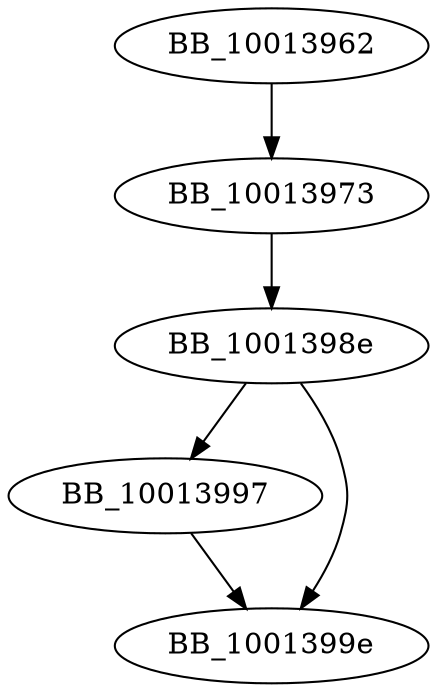 DiGraph ___crtGetStringTypeA{
BB_10013962->BB_10013973
BB_10013973->BB_1001398e
BB_1001398e->BB_10013997
BB_1001398e->BB_1001399e
BB_10013997->BB_1001399e
}
